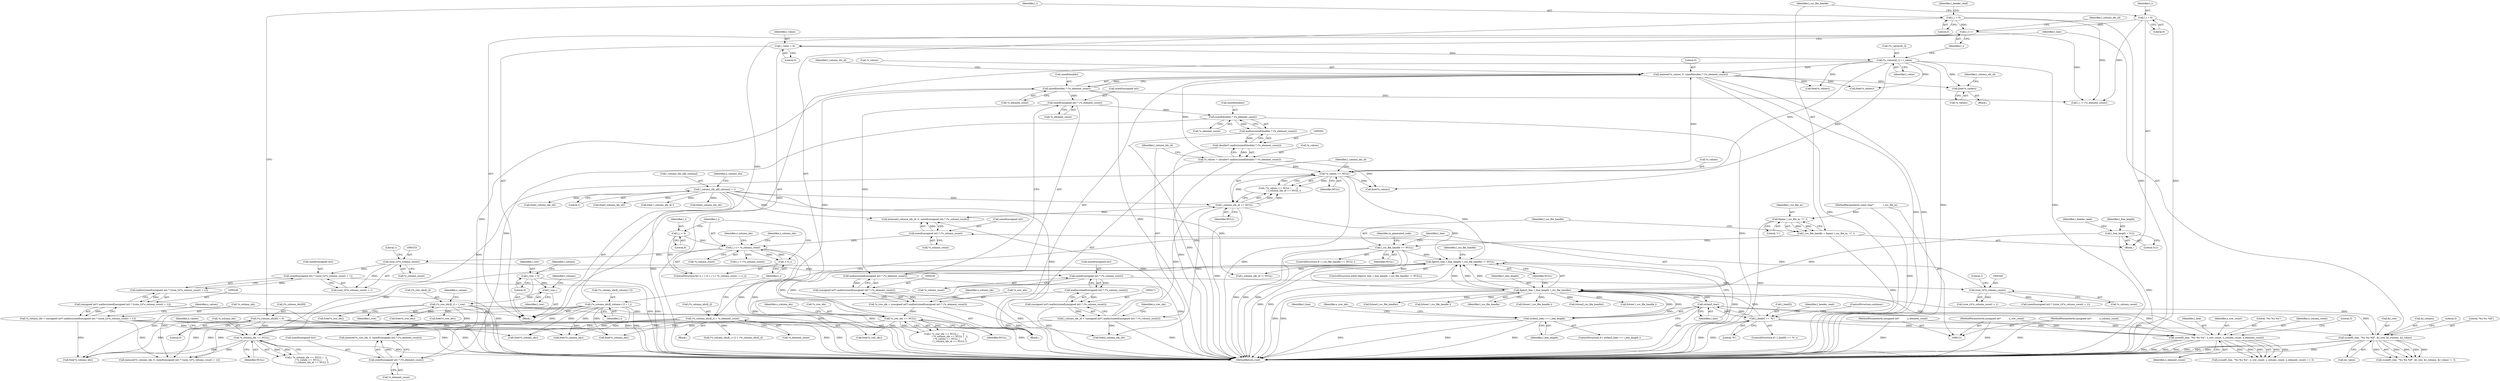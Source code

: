 digraph "1_libxsmm_151481489192e6d1997f8bde52c5c425ea41741d_1@API" {
"1000505" [label="(Call,free(*o_values))"];
"1000349" [label="(Call,memset(*o_values, 0, sizeof(double) * (*o_element_count)))"];
"1000290" [label="(Call,*o_values == NULL)"];
"1000257" [label="(Call,*o_values = (double*) malloc(sizeof(double) * (*o_element_count)))"];
"1000260" [label="(Call,(double*) malloc(sizeof(double) * (*o_element_count)))"];
"1000262" [label="(Call,malloc(sizeof(double) * (*o_element_count)))"];
"1000263" [label="(Call,sizeof(double) * (*o_element_count))"];
"1000237" [label="(Call,sizeof(unsigned int) * (*o_element_count))"];
"1000353" [label="(Call,sizeof(double) * (*o_element_count))"];
"1000331" [label="(Call,sizeof(unsigned int) * (*o_element_count))"];
"1000470" [label="(Call,(*o_values)[l_i] = l_value)"];
"1000415" [label="(Call,l_value = 0)"];
"1000285" [label="(Call,*o_column_idx == NULL)"];
"1000377" [label="(Call,(*o_column_idx)[l_i] = *o_element_count)"];
"1000483" [label="(Call,(*o_column_idx)[l_column+1] = l_i)"];
"1000476" [label="(Call,l_i++)"];
"1000390" [label="(Call,l_i = 0)"];
"1000146" [label="(Call,l_i = 0)"];
"1000242" [label="(Call,*o_column_idx = (unsigned int*) malloc(sizeof(unsigned int) * ((size_t)(*o_column_count) + 1)))"];
"1000245" [label="(Call,(unsigned int*) malloc(sizeof(unsigned int) * ((size_t)(*o_column_count) + 1)))"];
"1000247" [label="(Call,malloc(sizeof(unsigned int) * ((size_t)(*o_column_count) + 1)))"];
"1000248" [label="(Call,sizeof(unsigned int) * ((size_t)(*o_column_count) + 1))"];
"1000252" [label="(Call,(size_t)(*o_column_count))"];
"1000370" [label="(Call,l_i <= *o_column_count)"];
"1000374" [label="(Call,++l_i)"];
"1000367" [label="(Call,l_i = 0)"];
"1000361" [label="(Call,sizeof(unsigned int) * (*o_column_count))"];
"1000344" [label="(Call,(size_t)(*o_column_count))"];
"1000273" [label="(Call,sizeof(unsigned int) * (*o_column_count))"];
"1000384" [label="(Call,(*o_column_idx)[0] = 0)"];
"1000280" [label="(Call,*o_row_idx == NULL)"];
"1000464" [label="(Call,(*o_row_idx)[l_i] = l_row)"];
"1000460" [label="(Call,l_row--)"];
"1000407" [label="(Call,l_row = 0)"];
"1000231" [label="(Call,*o_row_idx = (unsigned int*) malloc(sizeof(unsigned int) * (*o_element_count)))"];
"1000234" [label="(Call,(unsigned int*) malloc(sizeof(unsigned int) * (*o_element_count)))"];
"1000236" [label="(Call,malloc(sizeof(unsigned int) * (*o_element_count)))"];
"1000164" [label="(Call,fgets(l_line, l_line_length, l_csc_file_handle) != NULL)"];
"1000165" [label="(Call,fgets(l_line, l_line_length, l_csc_file_handle))"];
"1000207" [label="(Call,l_line[0] == '%')"];
"1000173" [label="(Call,strlen(l_line))"];
"1000420" [label="(Call,sscanf(l_line, \"%u %u %lf\", &l_row, &l_column, &l_value))"];
"1000223" [label="(Call,sscanf(l_line, \"%u %u %u\", o_row_count, o_column_count, o_element_count))"];
"1000127" [label="(MethodParameterIn,unsigned int*           o_row_count)"];
"1000128" [label="(MethodParameterIn,unsigned int*           o_column_count)"];
"1000129" [label="(MethodParameterIn,unsigned int*           o_element_count)"];
"1000133" [label="(Call,l_line_length = 512)"];
"1000172" [label="(Call,strlen(l_line) == l_line_length)"];
"1000155" [label="(Call,l_csc_file_handle == NULL)"];
"1000149" [label="(Call,l_csc_file_handle = fopen( i_csc_file_in, \"r\" ))"];
"1000151" [label="(Call,fopen( i_csc_file_in, \"r\" ))"];
"1000123" [label="(MethodParameterIn,const char*             i_csc_file_in)"];
"1000294" [label="(Call,l_column_idx_id == NULL)"];
"1000268" [label="(Call,l_column_idx_id = (unsigned int*) malloc(sizeof(unsigned int) * (*o_column_count)))"];
"1000270" [label="(Call,(unsigned int*) malloc(sizeof(unsigned int) * (*o_column_count)))"];
"1000272" [label="(Call,malloc(sizeof(unsigned int) * (*o_column_count)))"];
"1000478" [label="(Call,l_column_idx_id[l_column] = 1)"];
"1000150" [label="(Identifier,l_csc_file_handle)"];
"1000508" [label="(Call,free(l_column_idx_id))"];
"1000490" [label="(Identifier,l_i)"];
"1000175" [label="(Identifier,l_line_length)"];
"1000506" [label="(Call,*o_values)"];
"1000180" [label="(Call,free(*o_column_idx))"];
"1000350" [label="(Call,*o_values)"];
"1000416" [label="(Identifier,l_value)"];
"1000491" [label="(Call,fclose( l_csc_file_handle ))"];
"1000295" [label="(Identifier,l_column_idx_id)"];
"1000454" [label="(Call,fclose(l_csc_file_handle))"];
"1000169" [label="(Identifier,NULL)"];
"1000407" [label="(Call,l_row = 0)"];
"1000362" [label="(Call,sizeof(unsigned int))"];
"1000419" [label="(Call,sscanf(l_line, \"%u %u %lf\", &l_row, &l_column, &l_value) != 3)"];
"1000133" [label="(Call,l_line_length = 512)"];
"1000177" [label="(Call,free(*o_row_idx))"];
"1000247" [label="(Call,malloc(sizeof(unsigned int) * ((size_t)(*o_column_count) + 1)))"];
"1000183" [label="(Call,free(*o_values))"];
"1000254" [label="(Call,*o_column_count)"];
"1000134" [label="(Identifier,l_line_length)"];
"1000276" [label="(Call,*o_column_count)"];
"1000431" [label="(Call,free(*o_row_idx))"];
"1000368" [label="(Identifier,l_i)"];
"1000213" [label="(ControlStructure,continue;)"];
"1000274" [label="(Call,sizeof(unsigned int))"];
"1000374" [label="(Call,++l_i)"];
"1000483" [label="(Call,(*o_column_idx)[l_column+1] = l_i)"];
"1000256" [label="(Literal,1)"];
"1000427" [label="(Call,&l_value)"];
"1000281" [label="(Call,*o_row_idx)"];
"1000527" [label="(Call,l_column_idx_id != NULL)"];
"1000382" [label="(Call,*o_element_count)"];
"1000273" [label="(Call,sizeof(unsigned int) * (*o_column_count))"];
"1000473" [label="(Identifier,o_values)"];
"1000372" [label="(Call,*o_column_count)"];
"1000415" [label="(Call,l_value = 0)"];
"1000370" [label="(Call,l_i <= *o_column_count)"];
"1000269" [label="(Identifier,l_column_idx_id)"];
"1000209" [label="(Identifier,l_line)"];
"1000361" [label="(Call,sizeof(unsigned int) * (*o_column_count))"];
"1000376" [label="(Block,)"];
"1000421" [label="(Identifier,l_line)"];
"1000242" [label="(Call,*o_column_idx = (unsigned int*) malloc(sizeof(unsigned int) * ((size_t)(*o_column_count) + 1)))"];
"1000279" [label="(Call,( *o_row_idx == NULL )      ||\n               ( *o_column_idx == NULL )   ||\n               ( *o_values == NULL )       ||\n               ( l_column_idx_id == NULL ))"];
"1000392" [label="(Literal,0)"];
"1000234" [label="(Call,(unsigned int*) malloc(sizeof(unsigned int) * (*o_element_count)))"];
"1000336" [label="(Call,memset(*o_column_idx, 0, sizeof(unsigned int) * ((size_t)(*o_column_count) + 1)))"];
"1000387" [label="(Identifier,o_column_idx)"];
"1000127" [label="(MethodParameterIn,unsigned int*           o_row_count)"];
"1000288" [label="(Identifier,NULL)"];
"1000294" [label="(Call,l_column_idx_id == NULL)"];
"1000343" [label="(Call,(size_t)(*o_column_count) + 1)"];
"1000482" [label="(Literal,1)"];
"1000498" [label="(Block,)"];
"1000151" [label="(Call,fopen( i_csc_file_in, \"r\" ))"];
"1000296" [label="(Identifier,NULL)"];
"1000331" [label="(Call,sizeof(unsigned int) * (*o_element_count))"];
"1000155" [label="(Call,l_csc_file_handle == NULL)"];
"1000412" [label="(Identifier,l_column)"];
"1000208" [label="(Call,l_line[0])"];
"1000270" [label="(Call,(unsigned int*) malloc(sizeof(unsigned int) * (*o_column_count)))"];
"1000334" [label="(Call,*o_element_count)"];
"1000364" [label="(Call,*o_column_count)"];
"1000298" [label="(Call,free(*o_row_idx))"];
"1000206" [label="(ControlStructure,if ( l_line[0] == '%' ))"];
"1000420" [label="(Call,sscanf(l_line, \"%u %u %lf\", &l_row, &l_column, &l_value))"];
"1000128" [label="(MethodParameterIn,unsigned int*           o_column_count)"];
"1000391" [label="(Identifier,l_i)"];
"1000471" [label="(Call,(*o_values)[l_i])"];
"1000280" [label="(Call,*o_row_idx == NULL)"];
"1000258" [label="(Call,*o_values)"];
"1000494" [label="(Call,l_i != (*o_element_count))"];
"1000465" [label="(Call,(*o_row_idx)[l_i])"];
"1000352" [label="(Literal,0)"];
"1000463" [label="(Identifier,l_column)"];
"1000135" [label="(Literal,512)"];
"1000390" [label="(Call,l_i = 0)"];
"1000340" [label="(Call,sizeof(unsigned int) * ((size_t)(*o_column_count) + 1))"];
"1000461" [label="(Identifier,l_row)"];
"1000560" [label="(Call,free( l_column_idx_id ))"];
"1000385" [label="(Call,(*o_column_idx)[0])"];
"1000165" [label="(Call,fgets(l_line, l_line_length, l_csc_file_handle))"];
"1000284" [label="(Call,( *o_column_idx == NULL )   ||\n               ( *o_values == NULL )       ||\n               ( l_column_idx_id == NULL ))"];
"1000156" [label="(Identifier,l_csc_file_handle)"];
"1000304" [label="(Call,free(*o_values))"];
"1000167" [label="(Identifier,l_line_length)"];
"1000434" [label="(Call,free(*o_column_idx))"];
"1000332" [label="(Call,sizeof(unsigned int))"];
"1000423" [label="(Call,&l_row)"];
"1000232" [label="(Call,*o_row_idx)"];
"1000283" [label="(Identifier,NULL)"];
"1000168" [label="(Identifier,l_csc_file_handle)"];
"1000148" [label="(Literal,0)"];
"1000502" [label="(Call,free(*o_column_idx))"];
"1000460" [label="(Call,l_row--)"];
"1000164" [label="(Call,fgets(l_line, l_line_length, l_csc_file_handle) != NULL)"];
"1000227" [label="(Identifier,o_column_count)"];
"1000172" [label="(Call,strlen(l_line) == l_line_length)"];
"1000389" [label="(Literal,0)"];
"1000236" [label="(Call,malloc(sizeof(unsigned int) * (*o_element_count)))"];
"1000154" [label="(ControlStructure,if ( l_csc_file_handle == NULL ))"];
"1000186" [label="(Call,free(l_column_idx_id))"];
"1000230" [label="(Block,)"];
"1000425" [label="(Call,&l_column)"];
"1000475" [label="(Identifier,l_value)"];
"1000263" [label="(Call,sizeof(double) * (*o_element_count))"];
"1000499" [label="(Call,free(*o_row_idx))"];
"1000384" [label="(Call,(*o_column_idx)[0] = 0)"];
"1000307" [label="(Call,free(l_column_idx_id))"];
"1000371" [label="(Identifier,l_i)"];
"1000251" [label="(Call,(size_t)(*o_column_count) + 1)"];
"1000375" [label="(Identifier,l_i)"];
"1000479" [label="(Call,l_column_idx_id[l_column])"];
"1000231" [label="(Call,*o_row_idx = (unsigned int*) malloc(sizeof(unsigned int) * (*o_element_count)))"];
"1000401" [label="(Call,fclose( l_csc_file_handle ))"];
"1000166" [label="(Identifier,l_line)"];
"1000480" [label="(Identifier,l_column_idx_id)"];
"1000469" [label="(Identifier,l_row)"];
"1000405" [label="(Block,)"];
"1000562" [label="(MethodReturn,void)"];
"1000244" [label="(Identifier,o_column_idx)"];
"1000492" [label="(Identifier,l_csc_file_handle)"];
"1000285" [label="(Call,*o_column_idx == NULL)"];
"1000380" [label="(Identifier,o_column_idx)"];
"1000282" [label="(Identifier,o_row_idx)"];
"1000476" [label="(Call,l_i++)"];
"1000484" [label="(Call,(*o_column_idx)[l_column+1])"];
"1000377" [label="(Call,(*o_column_idx)[l_i] = *o_element_count)"];
"1000260" [label="(Call,(double*) malloc(sizeof(double) * (*o_element_count)))"];
"1000130" [label="(Block,)"];
"1000248" [label="(Call,sizeof(unsigned int) * ((size_t)(*o_column_count) + 1))"];
"1000346" [label="(Call,*o_column_count)"];
"1000378" [label="(Call,(*o_column_idx)[l_i])"];
"1000245" [label="(Call,(unsigned int*) malloc(sizeof(unsigned int) * ((size_t)(*o_column_count) + 1)))"];
"1000509" [label="(Identifier,l_column_idx_id)"];
"1000292" [label="(Identifier,o_values)"];
"1000287" [label="(Identifier,o_column_idx)"];
"1000349" [label="(Call,memset(*o_values, 0, sizeof(double) * (*o_element_count)))"];
"1000229" [label="(Literal,3)"];
"1000344" [label="(Call,(size_t)(*o_column_count))"];
"1000223" [label="(Call,sscanf(l_line, \"%u %u %u\", o_row_count, o_column_count, o_element_count))"];
"1000173" [label="(Call,strlen(l_line))"];
"1000147" [label="(Identifier,l_i)"];
"1000301" [label="(Call,free(*o_column_idx))"];
"1000238" [label="(Call,sizeof(unsigned int))"];
"1000272" [label="(Call,malloc(sizeof(unsigned int) * (*o_column_count)))"];
"1000163" [label="(ControlStructure,while (fgets(l_line, l_line_length, l_csc_file_handle) != NULL))"];
"1000123" [label="(MethodParameterIn,const char*             i_csc_file_in)"];
"1000237" [label="(Call,sizeof(unsigned int) * (*o_element_count))"];
"1000240" [label="(Call,*o_element_count)"];
"1000293" [label="(Identifier,NULL)"];
"1000394" [label="(Identifier,l_header_read)"];
"1000327" [label="(Call,memset(*o_row_idx, 0, sizeof(unsigned int) * (*o_element_count)))"];
"1000224" [label="(Identifier,l_line)"];
"1000211" [label="(Literal,'%')"];
"1000356" [label="(Call,*o_element_count)"];
"1000408" [label="(Identifier,l_row)"];
"1000226" [label="(Identifier,o_row_count)"];
"1000321" [label="(Call,fclose(l_csc_file_handle))"];
"1000249" [label="(Call,sizeof(unsigned int))"];
"1000222" [label="(Call,sscanf(l_line, \"%u %u %u\", o_row_count, o_column_count, o_element_count) == 3)"];
"1000266" [label="(Call,*o_element_count)"];
"1000289" [label="(Call,( *o_values == NULL )       ||\n               ( l_column_idx_id == NULL ))"];
"1000409" [label="(Literal,0)"];
"1000437" [label="(Call,free(*o_values))"];
"1000353" [label="(Call,sizeof(double) * (*o_element_count))"];
"1000160" [label="(Identifier,io_generated_code)"];
"1000367" [label="(Call,l_i = 0)"];
"1000139" [label="(Identifier,l_header_read)"];
"1000549" [label="(Call,(*o_column_idx)[l_i+1] = (*o_column_idx)[l_i])"];
"1000486" [label="(Identifier,o_column_idx)"];
"1000153" [label="(Literal,\"r\")"];
"1000228" [label="(Identifier,o_element_count)"];
"1000478" [label="(Call,l_column_idx_id[l_column] = 1)"];
"1000440" [label="(Call,free(l_column_idx_id))"];
"1000417" [label="(Literal,0)"];
"1000174" [label="(Identifier,l_line)"];
"1000243" [label="(Call,*o_column_idx)"];
"1000477" [label="(Identifier,l_i)"];
"1000171" [label="(ControlStructure,if ( strlen(l_line) == l_line_length ))"];
"1000369" [label="(Literal,0)"];
"1000157" [label="(Identifier,NULL)"];
"1000535" [label="(Call,l_i < (*o_column_count))"];
"1000257" [label="(Call,*o_values = (double*) malloc(sizeof(double) * (*o_element_count)))"];
"1000200" [label="(Call,fclose( l_csc_file_handle ))"];
"1000225" [label="(Literal,\"%u %u %u\")"];
"1000207" [label="(Call,l_line[0] == '%')"];
"1000464" [label="(Call,(*o_row_idx)[l_i] = l_row)"];
"1000262" [label="(Call,malloc(sizeof(double) * (*o_element_count)))"];
"1000179" [label="(Identifier,o_row_idx)"];
"1000470" [label="(Call,(*o_values)[l_i] = l_value)"];
"1000152" [label="(Identifier,i_csc_file_in)"];
"1000429" [label="(Literal,3)"];
"1000264" [label="(Call,sizeof(double))"];
"1000149" [label="(Call,l_csc_file_handle = fopen( i_csc_file_in, \"r\" ))"];
"1000291" [label="(Call,*o_values)"];
"1000505" [label="(Call,free(*o_values))"];
"1000286" [label="(Call,*o_column_idx)"];
"1000348" [label="(Literal,1)"];
"1000129" [label="(MethodParameterIn,unsigned int*           o_element_count)"];
"1000290" [label="(Call,*o_values == NULL)"];
"1000259" [label="(Identifier,o_values)"];
"1000146" [label="(Call,l_i = 0)"];
"1000422" [label="(Literal,\"%u %u %lf\")"];
"1000354" [label="(Call,sizeof(double))"];
"1000358" [label="(Call,memset(l_column_idx_id, 0, sizeof(unsigned int) * (*o_column_count)))"];
"1000218" [label="(Identifier,l_header_read)"];
"1000268" [label="(Call,l_column_idx_id = (unsigned int*) malloc(sizeof(unsigned int) * (*o_column_count)))"];
"1000252" [label="(Call,(size_t)(*o_column_count))"];
"1000359" [label="(Identifier,l_column_idx_id)"];
"1000366" [label="(ControlStructure,for (l_i = 0; l_i <= *o_column_count; ++l_i))"];
"1000505" -> "1000498"  [label="AST: "];
"1000505" -> "1000506"  [label="CFG: "];
"1000506" -> "1000505"  [label="AST: "];
"1000509" -> "1000505"  [label="CFG: "];
"1000349" -> "1000505"  [label="DDG: "];
"1000470" -> "1000505"  [label="DDG: "];
"1000349" -> "1000230"  [label="AST: "];
"1000349" -> "1000353"  [label="CFG: "];
"1000350" -> "1000349"  [label="AST: "];
"1000352" -> "1000349"  [label="AST: "];
"1000353" -> "1000349"  [label="AST: "];
"1000359" -> "1000349"  [label="CFG: "];
"1000349" -> "1000562"  [label="DDG: "];
"1000349" -> "1000562"  [label="DDG: "];
"1000349" -> "1000562"  [label="DDG: "];
"1000349" -> "1000183"  [label="DDG: "];
"1000290" -> "1000349"  [label="DDG: "];
"1000257" -> "1000349"  [label="DDG: "];
"1000470" -> "1000349"  [label="DDG: "];
"1000353" -> "1000349"  [label="DDG: "];
"1000349" -> "1000437"  [label="DDG: "];
"1000290" -> "1000289"  [label="AST: "];
"1000290" -> "1000293"  [label="CFG: "];
"1000291" -> "1000290"  [label="AST: "];
"1000293" -> "1000290"  [label="AST: "];
"1000295" -> "1000290"  [label="CFG: "];
"1000289" -> "1000290"  [label="CFG: "];
"1000290" -> "1000562"  [label="DDG: "];
"1000290" -> "1000164"  [label="DDG: "];
"1000290" -> "1000289"  [label="DDG: "];
"1000290" -> "1000289"  [label="DDG: "];
"1000257" -> "1000290"  [label="DDG: "];
"1000470" -> "1000290"  [label="DDG: "];
"1000285" -> "1000290"  [label="DDG: "];
"1000290" -> "1000294"  [label="DDG: "];
"1000290" -> "1000304"  [label="DDG: "];
"1000257" -> "1000230"  [label="AST: "];
"1000257" -> "1000260"  [label="CFG: "];
"1000258" -> "1000257"  [label="AST: "];
"1000260" -> "1000257"  [label="AST: "];
"1000269" -> "1000257"  [label="CFG: "];
"1000257" -> "1000562"  [label="DDG: "];
"1000260" -> "1000257"  [label="DDG: "];
"1000257" -> "1000304"  [label="DDG: "];
"1000260" -> "1000262"  [label="CFG: "];
"1000261" -> "1000260"  [label="AST: "];
"1000262" -> "1000260"  [label="AST: "];
"1000260" -> "1000562"  [label="DDG: "];
"1000262" -> "1000260"  [label="DDG: "];
"1000262" -> "1000263"  [label="CFG: "];
"1000263" -> "1000262"  [label="AST: "];
"1000262" -> "1000562"  [label="DDG: "];
"1000263" -> "1000262"  [label="DDG: "];
"1000263" -> "1000266"  [label="CFG: "];
"1000264" -> "1000263"  [label="AST: "];
"1000266" -> "1000263"  [label="AST: "];
"1000263" -> "1000562"  [label="DDG: "];
"1000237" -> "1000263"  [label="DDG: "];
"1000263" -> "1000331"  [label="DDG: "];
"1000237" -> "1000236"  [label="AST: "];
"1000237" -> "1000240"  [label="CFG: "];
"1000238" -> "1000237"  [label="AST: "];
"1000240" -> "1000237"  [label="AST: "];
"1000236" -> "1000237"  [label="CFG: "];
"1000237" -> "1000236"  [label="DDG: "];
"1000353" -> "1000237"  [label="DDG: "];
"1000353" -> "1000356"  [label="CFG: "];
"1000354" -> "1000353"  [label="AST: "];
"1000356" -> "1000353"  [label="AST: "];
"1000353" -> "1000562"  [label="DDG: "];
"1000331" -> "1000353"  [label="DDG: "];
"1000353" -> "1000377"  [label="DDG: "];
"1000353" -> "1000494"  [label="DDG: "];
"1000331" -> "1000327"  [label="AST: "];
"1000331" -> "1000334"  [label="CFG: "];
"1000332" -> "1000331"  [label="AST: "];
"1000334" -> "1000331"  [label="AST: "];
"1000327" -> "1000331"  [label="CFG: "];
"1000331" -> "1000327"  [label="DDG: "];
"1000470" -> "1000405"  [label="AST: "];
"1000470" -> "1000475"  [label="CFG: "];
"1000471" -> "1000470"  [label="AST: "];
"1000475" -> "1000470"  [label="AST: "];
"1000477" -> "1000470"  [label="CFG: "];
"1000470" -> "1000562"  [label="DDG: "];
"1000470" -> "1000562"  [label="DDG: "];
"1000470" -> "1000183"  [label="DDG: "];
"1000470" -> "1000304"  [label="DDG: "];
"1000470" -> "1000437"  [label="DDG: "];
"1000415" -> "1000470"  [label="DDG: "];
"1000415" -> "1000405"  [label="AST: "];
"1000415" -> "1000417"  [label="CFG: "];
"1000416" -> "1000415"  [label="AST: "];
"1000417" -> "1000415"  [label="AST: "];
"1000421" -> "1000415"  [label="CFG: "];
"1000415" -> "1000562"  [label="DDG: "];
"1000285" -> "1000284"  [label="AST: "];
"1000285" -> "1000288"  [label="CFG: "];
"1000286" -> "1000285"  [label="AST: "];
"1000288" -> "1000285"  [label="AST: "];
"1000292" -> "1000285"  [label="CFG: "];
"1000284" -> "1000285"  [label="CFG: "];
"1000285" -> "1000562"  [label="DDG: "];
"1000285" -> "1000164"  [label="DDG: "];
"1000285" -> "1000284"  [label="DDG: "];
"1000285" -> "1000284"  [label="DDG: "];
"1000377" -> "1000285"  [label="DDG: "];
"1000483" -> "1000285"  [label="DDG: "];
"1000242" -> "1000285"  [label="DDG: "];
"1000384" -> "1000285"  [label="DDG: "];
"1000280" -> "1000285"  [label="DDG: "];
"1000285" -> "1000301"  [label="DDG: "];
"1000285" -> "1000336"  [label="DDG: "];
"1000377" -> "1000376"  [label="AST: "];
"1000377" -> "1000382"  [label="CFG: "];
"1000378" -> "1000377"  [label="AST: "];
"1000382" -> "1000377"  [label="AST: "];
"1000375" -> "1000377"  [label="CFG: "];
"1000377" -> "1000562"  [label="DDG: "];
"1000377" -> "1000562"  [label="DDG: "];
"1000377" -> "1000180"  [label="DDG: "];
"1000377" -> "1000301"  [label="DDG: "];
"1000377" -> "1000336"  [label="DDG: "];
"1000377" -> "1000434"  [label="DDG: "];
"1000377" -> "1000502"  [label="DDG: "];
"1000377" -> "1000549"  [label="DDG: "];
"1000483" -> "1000405"  [label="AST: "];
"1000483" -> "1000490"  [label="CFG: "];
"1000484" -> "1000483"  [label="AST: "];
"1000490" -> "1000483"  [label="AST: "];
"1000166" -> "1000483"  [label="CFG: "];
"1000483" -> "1000562"  [label="DDG: "];
"1000483" -> "1000562"  [label="DDG: "];
"1000483" -> "1000180"  [label="DDG: "];
"1000483" -> "1000301"  [label="DDG: "];
"1000483" -> "1000336"  [label="DDG: "];
"1000483" -> "1000434"  [label="DDG: "];
"1000476" -> "1000483"  [label="DDG: "];
"1000483" -> "1000502"  [label="DDG: "];
"1000476" -> "1000405"  [label="AST: "];
"1000476" -> "1000477"  [label="CFG: "];
"1000477" -> "1000476"  [label="AST: "];
"1000480" -> "1000476"  [label="CFG: "];
"1000390" -> "1000476"  [label="DDG: "];
"1000146" -> "1000476"  [label="DDG: "];
"1000476" -> "1000494"  [label="DDG: "];
"1000390" -> "1000230"  [label="AST: "];
"1000390" -> "1000392"  [label="CFG: "];
"1000391" -> "1000390"  [label="AST: "];
"1000392" -> "1000390"  [label="AST: "];
"1000394" -> "1000390"  [label="CFG: "];
"1000390" -> "1000562"  [label="DDG: "];
"1000390" -> "1000494"  [label="DDG: "];
"1000146" -> "1000130"  [label="AST: "];
"1000146" -> "1000148"  [label="CFG: "];
"1000147" -> "1000146"  [label="AST: "];
"1000148" -> "1000146"  [label="AST: "];
"1000150" -> "1000146"  [label="CFG: "];
"1000146" -> "1000562"  [label="DDG: "];
"1000146" -> "1000494"  [label="DDG: "];
"1000242" -> "1000230"  [label="AST: "];
"1000242" -> "1000245"  [label="CFG: "];
"1000243" -> "1000242"  [label="AST: "];
"1000245" -> "1000242"  [label="AST: "];
"1000259" -> "1000242"  [label="CFG: "];
"1000242" -> "1000562"  [label="DDG: "];
"1000245" -> "1000242"  [label="DDG: "];
"1000242" -> "1000301"  [label="DDG: "];
"1000242" -> "1000336"  [label="DDG: "];
"1000245" -> "1000247"  [label="CFG: "];
"1000246" -> "1000245"  [label="AST: "];
"1000247" -> "1000245"  [label="AST: "];
"1000245" -> "1000562"  [label="DDG: "];
"1000247" -> "1000245"  [label="DDG: "];
"1000247" -> "1000248"  [label="CFG: "];
"1000248" -> "1000247"  [label="AST: "];
"1000247" -> "1000562"  [label="DDG: "];
"1000248" -> "1000247"  [label="DDG: "];
"1000248" -> "1000251"  [label="CFG: "];
"1000249" -> "1000248"  [label="AST: "];
"1000251" -> "1000248"  [label="AST: "];
"1000248" -> "1000562"  [label="DDG: "];
"1000252" -> "1000248"  [label="DDG: "];
"1000252" -> "1000251"  [label="AST: "];
"1000252" -> "1000254"  [label="CFG: "];
"1000253" -> "1000252"  [label="AST: "];
"1000254" -> "1000252"  [label="AST: "];
"1000256" -> "1000252"  [label="CFG: "];
"1000252" -> "1000251"  [label="DDG: "];
"1000370" -> "1000252"  [label="DDG: "];
"1000252" -> "1000273"  [label="DDG: "];
"1000370" -> "1000366"  [label="AST: "];
"1000370" -> "1000372"  [label="CFG: "];
"1000371" -> "1000370"  [label="AST: "];
"1000372" -> "1000370"  [label="AST: "];
"1000380" -> "1000370"  [label="CFG: "];
"1000387" -> "1000370"  [label="CFG: "];
"1000370" -> "1000562"  [label="DDG: "];
"1000370" -> "1000562"  [label="DDG: "];
"1000374" -> "1000370"  [label="DDG: "];
"1000367" -> "1000370"  [label="DDG: "];
"1000361" -> "1000370"  [label="DDG: "];
"1000370" -> "1000374"  [label="DDG: "];
"1000370" -> "1000535"  [label="DDG: "];
"1000374" -> "1000366"  [label="AST: "];
"1000374" -> "1000375"  [label="CFG: "];
"1000375" -> "1000374"  [label="AST: "];
"1000371" -> "1000374"  [label="CFG: "];
"1000367" -> "1000366"  [label="AST: "];
"1000367" -> "1000369"  [label="CFG: "];
"1000368" -> "1000367"  [label="AST: "];
"1000369" -> "1000367"  [label="AST: "];
"1000371" -> "1000367"  [label="CFG: "];
"1000361" -> "1000358"  [label="AST: "];
"1000361" -> "1000364"  [label="CFG: "];
"1000362" -> "1000361"  [label="AST: "];
"1000364" -> "1000361"  [label="AST: "];
"1000358" -> "1000361"  [label="CFG: "];
"1000361" -> "1000358"  [label="DDG: "];
"1000344" -> "1000361"  [label="DDG: "];
"1000344" -> "1000343"  [label="AST: "];
"1000344" -> "1000346"  [label="CFG: "];
"1000345" -> "1000344"  [label="AST: "];
"1000346" -> "1000344"  [label="AST: "];
"1000348" -> "1000344"  [label="CFG: "];
"1000344" -> "1000340"  [label="DDG: "];
"1000344" -> "1000343"  [label="DDG: "];
"1000273" -> "1000344"  [label="DDG: "];
"1000273" -> "1000272"  [label="AST: "];
"1000273" -> "1000276"  [label="CFG: "];
"1000274" -> "1000273"  [label="AST: "];
"1000276" -> "1000273"  [label="AST: "];
"1000272" -> "1000273"  [label="CFG: "];
"1000273" -> "1000562"  [label="DDG: "];
"1000273" -> "1000272"  [label="DDG: "];
"1000384" -> "1000230"  [label="AST: "];
"1000384" -> "1000389"  [label="CFG: "];
"1000385" -> "1000384"  [label="AST: "];
"1000389" -> "1000384"  [label="AST: "];
"1000391" -> "1000384"  [label="CFG: "];
"1000384" -> "1000562"  [label="DDG: "];
"1000384" -> "1000180"  [label="DDG: "];
"1000384" -> "1000301"  [label="DDG: "];
"1000384" -> "1000336"  [label="DDG: "];
"1000384" -> "1000434"  [label="DDG: "];
"1000384" -> "1000502"  [label="DDG: "];
"1000280" -> "1000279"  [label="AST: "];
"1000280" -> "1000283"  [label="CFG: "];
"1000281" -> "1000280"  [label="AST: "];
"1000283" -> "1000280"  [label="AST: "];
"1000287" -> "1000280"  [label="CFG: "];
"1000279" -> "1000280"  [label="CFG: "];
"1000280" -> "1000562"  [label="DDG: "];
"1000280" -> "1000164"  [label="DDG: "];
"1000280" -> "1000279"  [label="DDG: "];
"1000280" -> "1000279"  [label="DDG: "];
"1000464" -> "1000280"  [label="DDG: "];
"1000231" -> "1000280"  [label="DDG: "];
"1000164" -> "1000280"  [label="DDG: "];
"1000280" -> "1000298"  [label="DDG: "];
"1000280" -> "1000327"  [label="DDG: "];
"1000464" -> "1000405"  [label="AST: "];
"1000464" -> "1000469"  [label="CFG: "];
"1000465" -> "1000464"  [label="AST: "];
"1000469" -> "1000464"  [label="AST: "];
"1000473" -> "1000464"  [label="CFG: "];
"1000464" -> "1000562"  [label="DDG: "];
"1000464" -> "1000562"  [label="DDG: "];
"1000464" -> "1000177"  [label="DDG: "];
"1000464" -> "1000298"  [label="DDG: "];
"1000464" -> "1000327"  [label="DDG: "];
"1000464" -> "1000431"  [label="DDG: "];
"1000460" -> "1000464"  [label="DDG: "];
"1000464" -> "1000499"  [label="DDG: "];
"1000460" -> "1000405"  [label="AST: "];
"1000460" -> "1000461"  [label="CFG: "];
"1000461" -> "1000460"  [label="AST: "];
"1000463" -> "1000460"  [label="CFG: "];
"1000407" -> "1000460"  [label="DDG: "];
"1000407" -> "1000405"  [label="AST: "];
"1000407" -> "1000409"  [label="CFG: "];
"1000408" -> "1000407"  [label="AST: "];
"1000409" -> "1000407"  [label="AST: "];
"1000412" -> "1000407"  [label="CFG: "];
"1000407" -> "1000562"  [label="DDG: "];
"1000231" -> "1000230"  [label="AST: "];
"1000231" -> "1000234"  [label="CFG: "];
"1000232" -> "1000231"  [label="AST: "];
"1000234" -> "1000231"  [label="AST: "];
"1000244" -> "1000231"  [label="CFG: "];
"1000231" -> "1000562"  [label="DDG: "];
"1000234" -> "1000231"  [label="DDG: "];
"1000234" -> "1000236"  [label="CFG: "];
"1000235" -> "1000234"  [label="AST: "];
"1000236" -> "1000234"  [label="AST: "];
"1000234" -> "1000562"  [label="DDG: "];
"1000236" -> "1000234"  [label="DDG: "];
"1000236" -> "1000562"  [label="DDG: "];
"1000164" -> "1000163"  [label="AST: "];
"1000164" -> "1000169"  [label="CFG: "];
"1000165" -> "1000164"  [label="AST: "];
"1000169" -> "1000164"  [label="AST: "];
"1000174" -> "1000164"  [label="CFG: "];
"1000492" -> "1000164"  [label="CFG: "];
"1000164" -> "1000562"  [label="DDG: "];
"1000164" -> "1000562"  [label="DDG: "];
"1000164" -> "1000562"  [label="DDG: "];
"1000165" -> "1000164"  [label="DDG: "];
"1000165" -> "1000164"  [label="DDG: "];
"1000165" -> "1000164"  [label="DDG: "];
"1000294" -> "1000164"  [label="DDG: "];
"1000155" -> "1000164"  [label="DDG: "];
"1000164" -> "1000527"  [label="DDG: "];
"1000165" -> "1000168"  [label="CFG: "];
"1000166" -> "1000165"  [label="AST: "];
"1000167" -> "1000165"  [label="AST: "];
"1000168" -> "1000165"  [label="AST: "];
"1000169" -> "1000165"  [label="CFG: "];
"1000165" -> "1000562"  [label="DDG: "];
"1000165" -> "1000562"  [label="DDG: "];
"1000207" -> "1000165"  [label="DDG: "];
"1000420" -> "1000165"  [label="DDG: "];
"1000173" -> "1000165"  [label="DDG: "];
"1000223" -> "1000165"  [label="DDG: "];
"1000133" -> "1000165"  [label="DDG: "];
"1000172" -> "1000165"  [label="DDG: "];
"1000155" -> "1000165"  [label="DDG: "];
"1000165" -> "1000173"  [label="DDG: "];
"1000165" -> "1000172"  [label="DDG: "];
"1000165" -> "1000200"  [label="DDG: "];
"1000165" -> "1000321"  [label="DDG: "];
"1000165" -> "1000401"  [label="DDG: "];
"1000165" -> "1000454"  [label="DDG: "];
"1000165" -> "1000491"  [label="DDG: "];
"1000207" -> "1000206"  [label="AST: "];
"1000207" -> "1000211"  [label="CFG: "];
"1000208" -> "1000207"  [label="AST: "];
"1000211" -> "1000207"  [label="AST: "];
"1000213" -> "1000207"  [label="CFG: "];
"1000218" -> "1000207"  [label="CFG: "];
"1000207" -> "1000562"  [label="DDG: "];
"1000207" -> "1000562"  [label="DDG: "];
"1000207" -> "1000173"  [label="DDG: "];
"1000173" -> "1000207"  [label="DDG: "];
"1000207" -> "1000223"  [label="DDG: "];
"1000207" -> "1000420"  [label="DDG: "];
"1000173" -> "1000172"  [label="AST: "];
"1000173" -> "1000174"  [label="CFG: "];
"1000174" -> "1000173"  [label="AST: "];
"1000175" -> "1000173"  [label="CFG: "];
"1000173" -> "1000562"  [label="DDG: "];
"1000173" -> "1000172"  [label="DDG: "];
"1000173" -> "1000223"  [label="DDG: "];
"1000173" -> "1000420"  [label="DDG: "];
"1000420" -> "1000419"  [label="AST: "];
"1000420" -> "1000427"  [label="CFG: "];
"1000421" -> "1000420"  [label="AST: "];
"1000422" -> "1000420"  [label="AST: "];
"1000423" -> "1000420"  [label="AST: "];
"1000425" -> "1000420"  [label="AST: "];
"1000427" -> "1000420"  [label="AST: "];
"1000429" -> "1000420"  [label="CFG: "];
"1000420" -> "1000562"  [label="DDG: "];
"1000420" -> "1000562"  [label="DDG: "];
"1000420" -> "1000562"  [label="DDG: "];
"1000420" -> "1000562"  [label="DDG: "];
"1000420" -> "1000419"  [label="DDG: "];
"1000420" -> "1000419"  [label="DDG: "];
"1000420" -> "1000419"  [label="DDG: "];
"1000420" -> "1000419"  [label="DDG: "];
"1000420" -> "1000419"  [label="DDG: "];
"1000223" -> "1000222"  [label="AST: "];
"1000223" -> "1000228"  [label="CFG: "];
"1000224" -> "1000223"  [label="AST: "];
"1000225" -> "1000223"  [label="AST: "];
"1000226" -> "1000223"  [label="AST: "];
"1000227" -> "1000223"  [label="AST: "];
"1000228" -> "1000223"  [label="AST: "];
"1000229" -> "1000223"  [label="CFG: "];
"1000223" -> "1000562"  [label="DDG: "];
"1000223" -> "1000562"  [label="DDG: "];
"1000223" -> "1000562"  [label="DDG: "];
"1000223" -> "1000562"  [label="DDG: "];
"1000223" -> "1000222"  [label="DDG: "];
"1000223" -> "1000222"  [label="DDG: "];
"1000223" -> "1000222"  [label="DDG: "];
"1000223" -> "1000222"  [label="DDG: "];
"1000223" -> "1000222"  [label="DDG: "];
"1000127" -> "1000223"  [label="DDG: "];
"1000128" -> "1000223"  [label="DDG: "];
"1000129" -> "1000223"  [label="DDG: "];
"1000127" -> "1000121"  [label="AST: "];
"1000127" -> "1000562"  [label="DDG: "];
"1000128" -> "1000121"  [label="AST: "];
"1000128" -> "1000562"  [label="DDG: "];
"1000129" -> "1000121"  [label="AST: "];
"1000129" -> "1000562"  [label="DDG: "];
"1000133" -> "1000130"  [label="AST: "];
"1000133" -> "1000135"  [label="CFG: "];
"1000134" -> "1000133"  [label="AST: "];
"1000135" -> "1000133"  [label="AST: "];
"1000139" -> "1000133"  [label="CFG: "];
"1000133" -> "1000562"  [label="DDG: "];
"1000172" -> "1000171"  [label="AST: "];
"1000172" -> "1000175"  [label="CFG: "];
"1000175" -> "1000172"  [label="AST: "];
"1000179" -> "1000172"  [label="CFG: "];
"1000209" -> "1000172"  [label="CFG: "];
"1000172" -> "1000562"  [label="DDG: "];
"1000172" -> "1000562"  [label="DDG: "];
"1000172" -> "1000562"  [label="DDG: "];
"1000155" -> "1000154"  [label="AST: "];
"1000155" -> "1000157"  [label="CFG: "];
"1000156" -> "1000155"  [label="AST: "];
"1000157" -> "1000155"  [label="AST: "];
"1000160" -> "1000155"  [label="CFG: "];
"1000166" -> "1000155"  [label="CFG: "];
"1000155" -> "1000562"  [label="DDG: "];
"1000155" -> "1000562"  [label="DDG: "];
"1000155" -> "1000562"  [label="DDG: "];
"1000149" -> "1000155"  [label="DDG: "];
"1000149" -> "1000130"  [label="AST: "];
"1000149" -> "1000151"  [label="CFG: "];
"1000150" -> "1000149"  [label="AST: "];
"1000151" -> "1000149"  [label="AST: "];
"1000156" -> "1000149"  [label="CFG: "];
"1000149" -> "1000562"  [label="DDG: "];
"1000151" -> "1000149"  [label="DDG: "];
"1000151" -> "1000149"  [label="DDG: "];
"1000151" -> "1000153"  [label="CFG: "];
"1000152" -> "1000151"  [label="AST: "];
"1000153" -> "1000151"  [label="AST: "];
"1000151" -> "1000562"  [label="DDG: "];
"1000123" -> "1000151"  [label="DDG: "];
"1000123" -> "1000121"  [label="AST: "];
"1000123" -> "1000562"  [label="DDG: "];
"1000294" -> "1000289"  [label="AST: "];
"1000294" -> "1000296"  [label="CFG: "];
"1000295" -> "1000294"  [label="AST: "];
"1000296" -> "1000294"  [label="AST: "];
"1000289" -> "1000294"  [label="CFG: "];
"1000294" -> "1000562"  [label="DDG: "];
"1000294" -> "1000289"  [label="DDG: "];
"1000294" -> "1000289"  [label="DDG: "];
"1000268" -> "1000294"  [label="DDG: "];
"1000478" -> "1000294"  [label="DDG: "];
"1000294" -> "1000307"  [label="DDG: "];
"1000294" -> "1000358"  [label="DDG: "];
"1000268" -> "1000230"  [label="AST: "];
"1000268" -> "1000270"  [label="CFG: "];
"1000269" -> "1000268"  [label="AST: "];
"1000270" -> "1000268"  [label="AST: "];
"1000282" -> "1000268"  [label="CFG: "];
"1000268" -> "1000562"  [label="DDG: "];
"1000270" -> "1000268"  [label="DDG: "];
"1000268" -> "1000307"  [label="DDG: "];
"1000268" -> "1000358"  [label="DDG: "];
"1000270" -> "1000272"  [label="CFG: "];
"1000271" -> "1000270"  [label="AST: "];
"1000272" -> "1000270"  [label="AST: "];
"1000270" -> "1000562"  [label="DDG: "];
"1000272" -> "1000270"  [label="DDG: "];
"1000272" -> "1000562"  [label="DDG: "];
"1000478" -> "1000405"  [label="AST: "];
"1000478" -> "1000482"  [label="CFG: "];
"1000479" -> "1000478"  [label="AST: "];
"1000482" -> "1000478"  [label="AST: "];
"1000486" -> "1000478"  [label="CFG: "];
"1000478" -> "1000562"  [label="DDG: "];
"1000478" -> "1000186"  [label="DDG: "];
"1000478" -> "1000307"  [label="DDG: "];
"1000478" -> "1000358"  [label="DDG: "];
"1000478" -> "1000440"  [label="DDG: "];
"1000478" -> "1000508"  [label="DDG: "];
"1000478" -> "1000527"  [label="DDG: "];
"1000478" -> "1000560"  [label="DDG: "];
}
